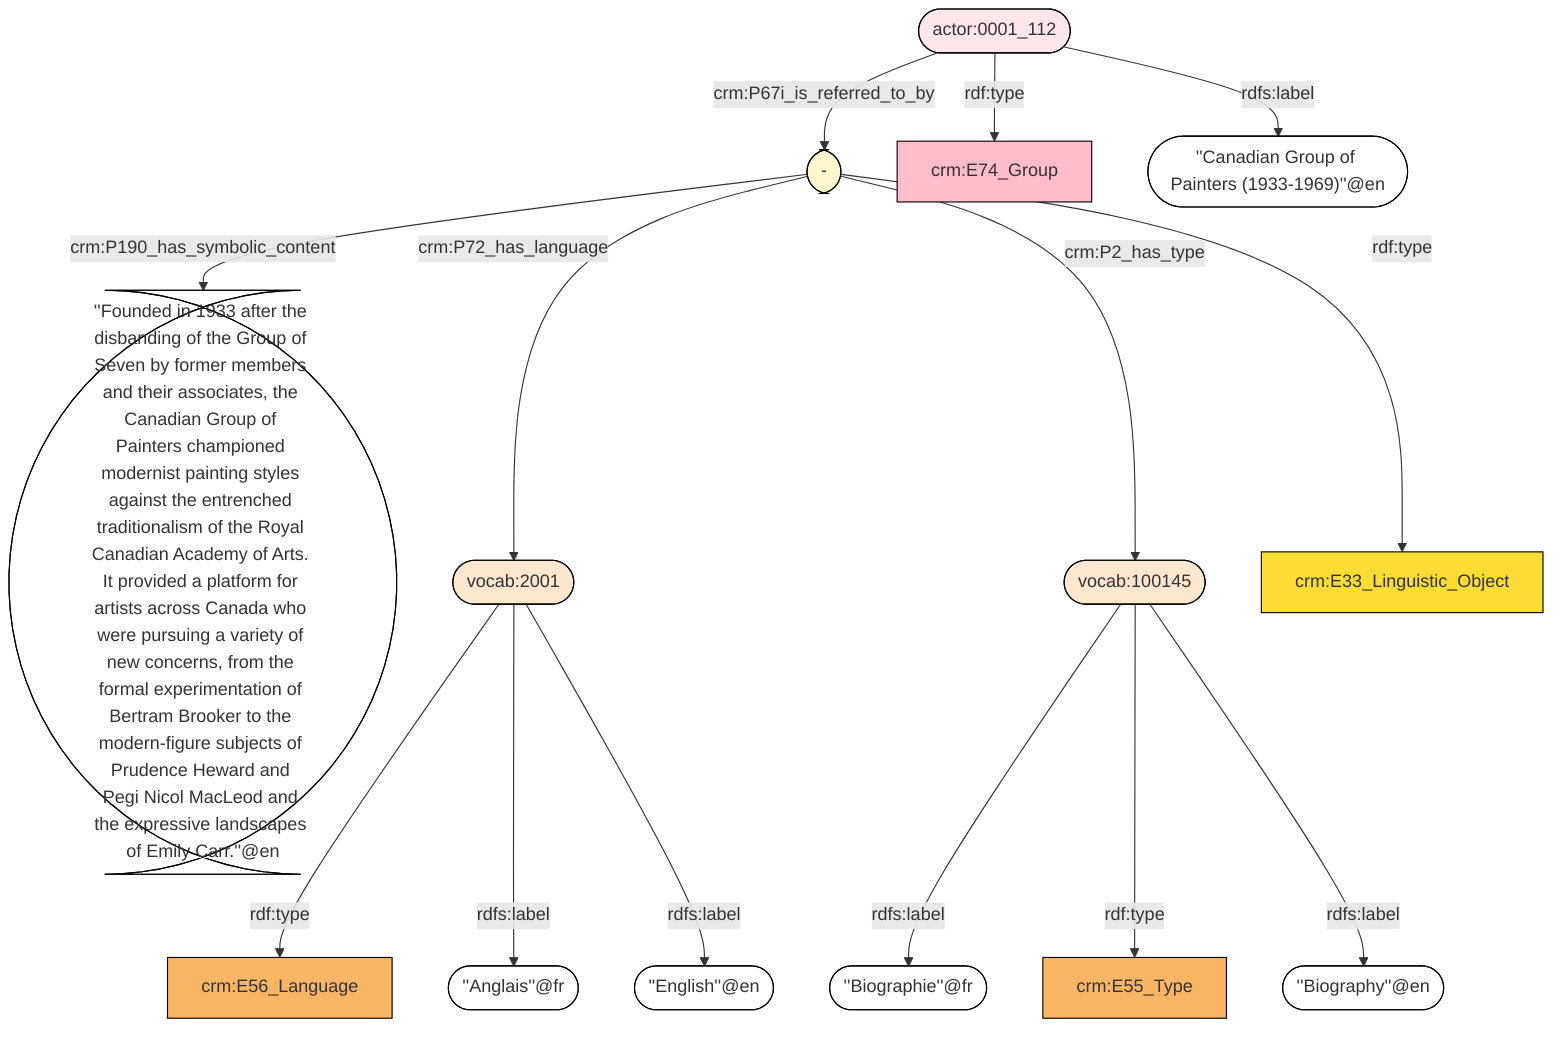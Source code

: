 flowchart TD
classDef Literal fill:#ffffff,stroke:#000000;
classDef Literal_URI fill:,stroke:;
classDef E1_CRM_Entity fill:#ffffff,stroke:#000000;
classDef E1_CRM_Entity_URI fill:#ffffff,stroke:#000000;
classDef E2_Temporal_Entity fill:#82c3ec,stroke:#000000;
classDef E2_Temporal_Entity_URI fill:#d2e9f9,stroke:#000000;
classDef E55_Type fill:#fab565,stroke:#000000;
classDef E55_Type_URI fill:#fde7ce,stroke:#000000;
classDef E52_Time-Span fill:#86bcc8,stroke:#000000;
classDef E52_Time-Span_URI fill:#dcebef,stroke:#000000;
classDef E41_Appellation fill:#fef3ba,stroke:#000000;
classDef E41_Appellation_URI fill:#fffae6,stroke:#000000;
classDef E53_Place fill:#94cc7d,stroke:#000000;
classDef E53_Place_URI fill:#e1f1da,stroke:#000000;
classDef E77_Persistent_Item fill:#ffffff,stroke:#000000;
classDef E77_Persistent_Item_URI fill:#ffffff,stroke:#000000;
classDef E28_Conceptual_Object fill:#fddc34,stroke:#000000;
classDef E28_Conceptual_Object_URI fill:#fef6cd,stroke:#000000;
classDef E18_Physical_Thing fill:#e1ba9c,stroke:#000000;
classDef E18_Physical_Thing_URI fill:#f3e5d8,stroke:#000000;
classDef E39_Actor fill:#ffbdca,stroke:#000000;
classDef E39_Actor_URI fill:#ffe6eb,stroke:#000000;
classDef PC0_Typed_CRM_Property fill:#cc80ff,stroke:#000000;
classDef PC0_Typed_CRM_Property_URI fill:#ebccff,stroke:#000000;
classDef Multi fill:#cccccc,stroke:#000000;
classDef Multi_URI fill:#cccccc,stroke:#000000;
0(["-"]) -->|crm:P190_has_symbolic_content| 1(["''Founded in 1933 after the disbanding of the Group of Seven by former members and their associates, the Canadian Group of Painters championed modernist painting styles against the entrenched traditionalism of the Royal Canadian Academy of Arts. It provided a platform for artists across Canada who were pursuing a variety of new concerns, from the formal experimentation of Bertram Brooker to the modern-figure subjects of Prudence Heward and Pegi Nicol MacLeod and the expressive landscapes of Emily Carr.''@en"]):::Literal
2(["vocab:2001"]):::E55_Type_URI -->|rdf:type| 3["crm:E56_Language"]:::E55_Type
4(["actor:0001_112"]):::E39_Actor_URI -->|rdf:type| 5["crm:E74_Group"]:::E39_Actor
0(["-"]) -->|crm:P72_has_language| 2(["vocab:2001"])
2(["vocab:2001"]) -->|rdfs:label| 6(["''Anglais''@fr"]):::Literal
7(["vocab:100145"]) -->|rdfs:label| 8(["''Biographie''@fr"]):::Literal
4(["actor:0001_112"]) -->|rdfs:label| 9(["''Canadian Group of Painters (1933-1969)''@en"]):::Literal
7(["vocab:100145"]):::E55_Type_URI -->|rdf:type| 10["crm:E55_Type"]:::E55_Type
7(["vocab:100145"]) -->|rdfs:label| 11(["''Biography''@en"]):::Literal
2(["vocab:2001"]) -->|rdfs:label| 12(["''English''@en"]):::Literal
4(["actor:0001_112"]) -->|crm:P67i_is_referred_to_by| 0(["-"])
0(["-"]) -->|crm:P2_has_type| 7(["vocab:100145"])
0(["-"]):::E28_Conceptual_Object_URI -->|rdf:type| 13["crm:E33_Linguistic_Object"]:::E28_Conceptual_Object